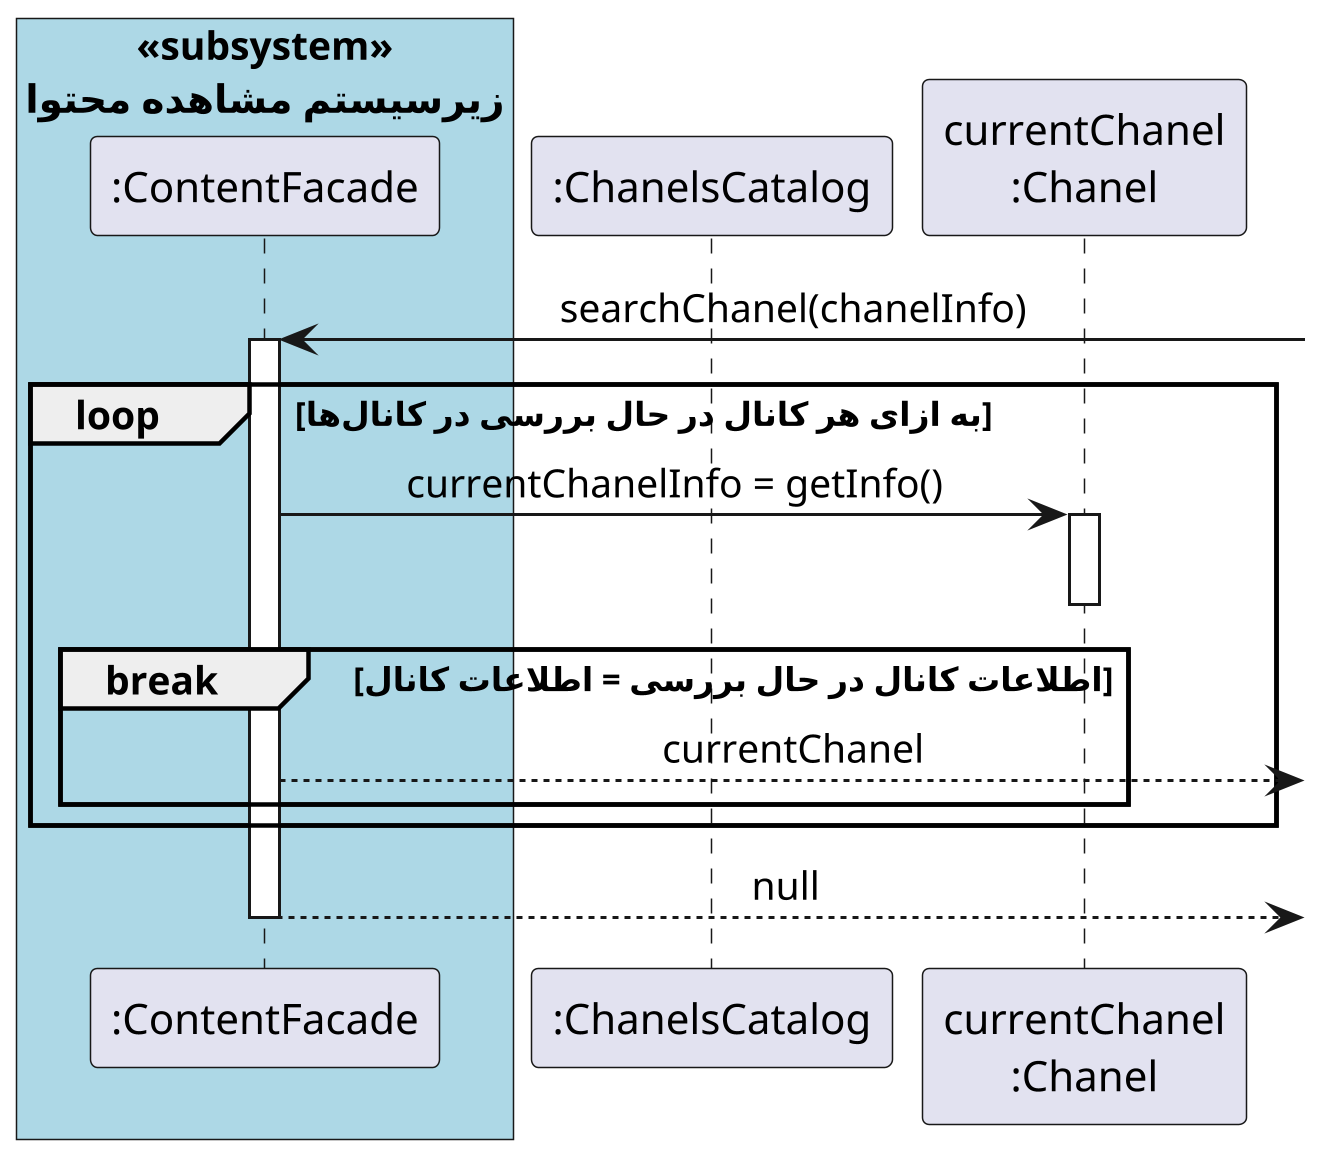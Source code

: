 @startuml search_chanel_fragment


scale 3
skinparam DefaultFontName Vazir
skinparam DefaultTextAlignment center

 
box "«subsystem»\nزیرسیستم مشاهده محتوا" #LightBlue
participant ":ContentFacade" as contentFacade
end box
participant ":ChanelsCatalog" as chanels
participant "currentChanel\n:Chanel" as currenChanel


contentFacade <-]: searchChanel(chanelInfo)
activate contentFacade

loop به ازای هر کانال در حال بررسی در کانال‌ها
    contentFacade -> currenChanel: currentChanelInfo = getInfo()
    activate currenChanel
    deactivate currenChanel

    break اطلاعات کانال در حال بررسی = اطلاعات کانال
        contentFacade -->]: currentChanel
    end
end

contentFacade -->] : null
deactivate contentFacade


@enduml